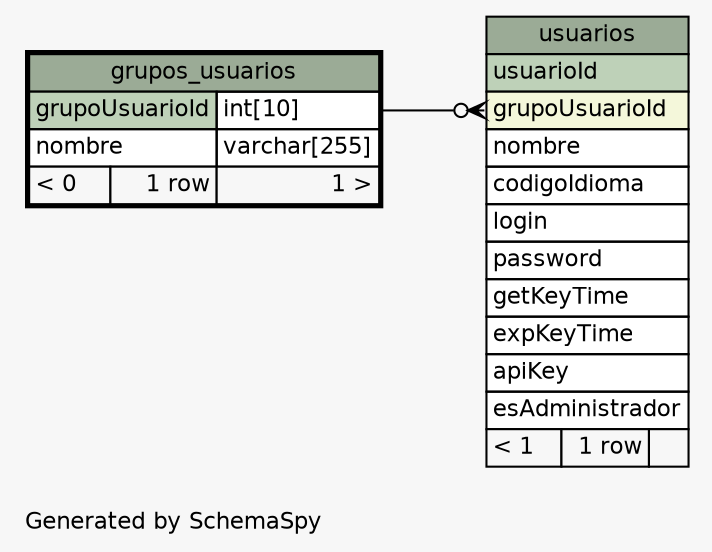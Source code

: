 // dot 2.38.0 on Windows 10 10.0
// SchemaSpy rev 590
digraph "oneDegreeRelationshipsDiagram" {
  graph [
    rankdir="RL"
    bgcolor="#f7f7f7"
    label="\nGenerated by SchemaSpy"
    labeljust="l"
    nodesep="0.18"
    ranksep="0.46"
    fontname="Helvetica"
    fontsize="11"
  ];
  node [
    fontname="Helvetica"
    fontsize="11"
    shape="plaintext"
  ];
  edge [
    arrowsize="0.8"
  ];
  "usuarios":"grupoUsuarioId":w -> "grupos_usuarios":"grupoUsuarioId.type":e [arrowhead=none dir=back arrowtail=crowodot];
  "grupos_usuarios" [
    label=<
    <TABLE BORDER="2" CELLBORDER="1" CELLSPACING="0" BGCOLOR="#ffffff">
      <TR><TD COLSPAN="3" BGCOLOR="#9bab96" ALIGN="CENTER">grupos_usuarios</TD></TR>
      <TR><TD PORT="grupoUsuarioId" COLSPAN="2" BGCOLOR="#bed1b8" ALIGN="LEFT">grupoUsuarioId</TD><TD PORT="grupoUsuarioId.type" ALIGN="LEFT">int[10]</TD></TR>
      <TR><TD PORT="nombre" COLSPAN="2" ALIGN="LEFT">nombre</TD><TD PORT="nombre.type" ALIGN="LEFT">varchar[255]</TD></TR>
      <TR><TD ALIGN="LEFT" BGCOLOR="#f7f7f7">&lt; 0</TD><TD ALIGN="RIGHT" BGCOLOR="#f7f7f7">1 row</TD><TD ALIGN="RIGHT" BGCOLOR="#f7f7f7">1 &gt;</TD></TR>
    </TABLE>>
    URL="grupos_usuarios.html"
    tooltip="grupos_usuarios"
  ];
  "usuarios" [
    label=<
    <TABLE BORDER="0" CELLBORDER="1" CELLSPACING="0" BGCOLOR="#ffffff">
      <TR><TD COLSPAN="3" BGCOLOR="#9bab96" ALIGN="CENTER">usuarios</TD></TR>
      <TR><TD PORT="usuarioId" COLSPAN="3" BGCOLOR="#bed1b8" ALIGN="LEFT">usuarioId</TD></TR>
      <TR><TD PORT="grupoUsuarioId" COLSPAN="3" BGCOLOR="#f4f7da" ALIGN="LEFT">grupoUsuarioId</TD></TR>
      <TR><TD PORT="nombre" COLSPAN="3" ALIGN="LEFT">nombre</TD></TR>
      <TR><TD PORT="codigoIdioma" COLSPAN="3" ALIGN="LEFT">codigoIdioma</TD></TR>
      <TR><TD PORT="login" COLSPAN="3" ALIGN="LEFT">login</TD></TR>
      <TR><TD PORT="password" COLSPAN="3" ALIGN="LEFT">password</TD></TR>
      <TR><TD PORT="getKeyTime" COLSPAN="3" ALIGN="LEFT">getKeyTime</TD></TR>
      <TR><TD PORT="expKeyTime" COLSPAN="3" ALIGN="LEFT">expKeyTime</TD></TR>
      <TR><TD PORT="apiKey" COLSPAN="3" ALIGN="LEFT">apiKey</TD></TR>
      <TR><TD PORT="esAdministrador" COLSPAN="3" ALIGN="LEFT">esAdministrador</TD></TR>
      <TR><TD ALIGN="LEFT" BGCOLOR="#f7f7f7">&lt; 1</TD><TD ALIGN="RIGHT" BGCOLOR="#f7f7f7">1 row</TD><TD ALIGN="RIGHT" BGCOLOR="#f7f7f7">  </TD></TR>
    </TABLE>>
    URL="usuarios.html"
    tooltip="usuarios"
  ];
}
